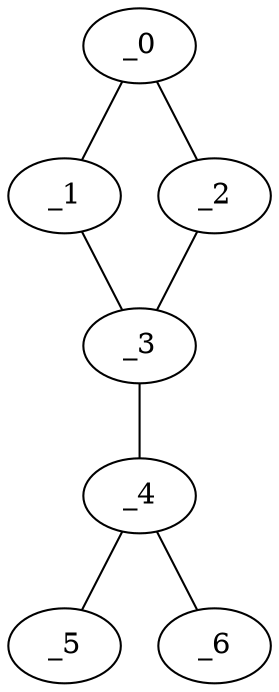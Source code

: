 graph HP1_0093 {
	_0	 [x="1.13152",
		y="2.22519"];
	_1	 [x="0.992371",
		y="0.756067"];
	_0 -- _1;
	_2	 [x="2.19618",
		y="0.79965"];
	_0 -- _2;
	_3	 [x="2.33559",
		y="2.77897"];
	_1 -- _3;
	_2 -- _3;
	_4	 [x="0.73",
		y="1.75"];
	_3 -- _4;
	_5	 [x="2.12616",
		y="1.5926"];
	_4 -- _5;
	_6	 [x="1.9979",
		y="1.14548"];
	_4 -- _6;
}
